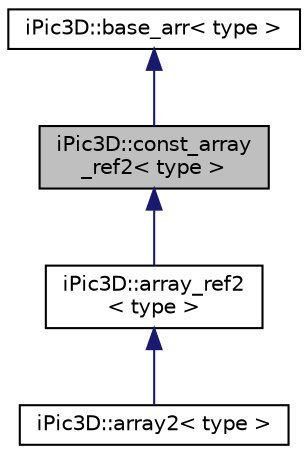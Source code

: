digraph "iPic3D::const_array_ref2&lt; type &gt;"
{
 // INTERACTIVE_SVG=YES
 // LATEX_PDF_SIZE
  edge [fontname="Helvetica",fontsize="10",labelfontname="Helvetica",labelfontsize="10"];
  node [fontname="Helvetica",fontsize="10",shape=record];
  Node1 [label="iPic3D::const_array\l_ref2\< type \>",height=0.2,width=0.4,color="black", fillcolor="grey75", style="filled", fontcolor="black",tooltip=" "];
  Node2 -> Node1 [dir="back",color="midnightblue",fontsize="10",style="solid",fontname="Helvetica"];
  Node2 [label="iPic3D::base_arr\< type \>",height=0.2,width=0.4,color="black", fillcolor="white", style="filled",URL="$d6/d95/classi_pic3_d_1_1base__arr.html",tooltip=" "];
  Node1 -> Node3 [dir="back",color="midnightblue",fontsize="10",style="solid",fontname="Helvetica"];
  Node3 [label="iPic3D::array_ref2\l\< type \>",height=0.2,width=0.4,color="black", fillcolor="white", style="filled",URL="$de/dc3/classi_pic3_d_1_1array__ref2.html",tooltip=" "];
  Node3 -> Node4 [dir="back",color="midnightblue",fontsize="10",style="solid",fontname="Helvetica"];
  Node4 [label="iPic3D::array2\< type \>",height=0.2,width=0.4,color="black", fillcolor="white", style="filled",URL="$d2/d6f/structi_pic3_d_1_1array2.html",tooltip=" "];
}
